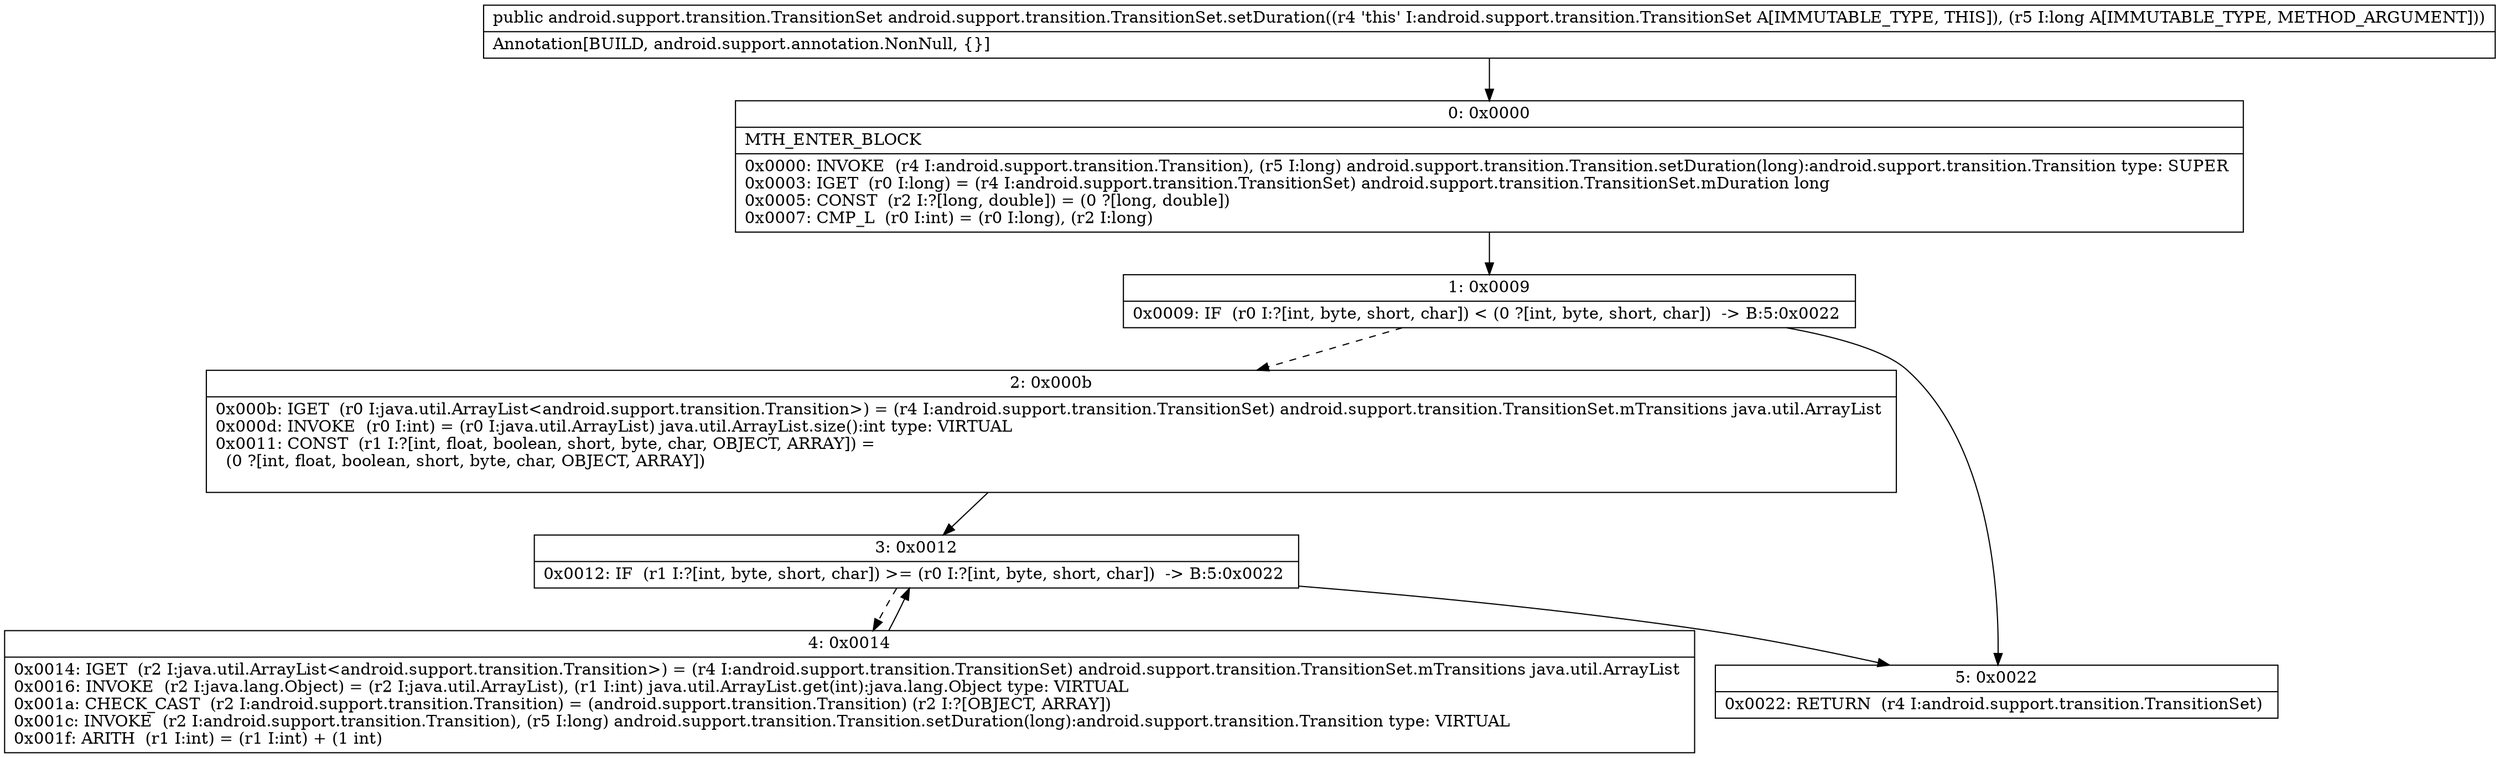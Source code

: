 digraph "CFG forandroid.support.transition.TransitionSet.setDuration(J)Landroid\/support\/transition\/TransitionSet;" {
Node_0 [shape=record,label="{0\:\ 0x0000|MTH_ENTER_BLOCK\l|0x0000: INVOKE  (r4 I:android.support.transition.Transition), (r5 I:long) android.support.transition.Transition.setDuration(long):android.support.transition.Transition type: SUPER \l0x0003: IGET  (r0 I:long) = (r4 I:android.support.transition.TransitionSet) android.support.transition.TransitionSet.mDuration long \l0x0005: CONST  (r2 I:?[long, double]) = (0 ?[long, double]) \l0x0007: CMP_L  (r0 I:int) = (r0 I:long), (r2 I:long) \l}"];
Node_1 [shape=record,label="{1\:\ 0x0009|0x0009: IF  (r0 I:?[int, byte, short, char]) \< (0 ?[int, byte, short, char])  \-\> B:5:0x0022 \l}"];
Node_2 [shape=record,label="{2\:\ 0x000b|0x000b: IGET  (r0 I:java.util.ArrayList\<android.support.transition.Transition\>) = (r4 I:android.support.transition.TransitionSet) android.support.transition.TransitionSet.mTransitions java.util.ArrayList \l0x000d: INVOKE  (r0 I:int) = (r0 I:java.util.ArrayList) java.util.ArrayList.size():int type: VIRTUAL \l0x0011: CONST  (r1 I:?[int, float, boolean, short, byte, char, OBJECT, ARRAY]) = \l  (0 ?[int, float, boolean, short, byte, char, OBJECT, ARRAY])\l \l}"];
Node_3 [shape=record,label="{3\:\ 0x0012|0x0012: IF  (r1 I:?[int, byte, short, char]) \>= (r0 I:?[int, byte, short, char])  \-\> B:5:0x0022 \l}"];
Node_4 [shape=record,label="{4\:\ 0x0014|0x0014: IGET  (r2 I:java.util.ArrayList\<android.support.transition.Transition\>) = (r4 I:android.support.transition.TransitionSet) android.support.transition.TransitionSet.mTransitions java.util.ArrayList \l0x0016: INVOKE  (r2 I:java.lang.Object) = (r2 I:java.util.ArrayList), (r1 I:int) java.util.ArrayList.get(int):java.lang.Object type: VIRTUAL \l0x001a: CHECK_CAST  (r2 I:android.support.transition.Transition) = (android.support.transition.Transition) (r2 I:?[OBJECT, ARRAY]) \l0x001c: INVOKE  (r2 I:android.support.transition.Transition), (r5 I:long) android.support.transition.Transition.setDuration(long):android.support.transition.Transition type: VIRTUAL \l0x001f: ARITH  (r1 I:int) = (r1 I:int) + (1 int) \l}"];
Node_5 [shape=record,label="{5\:\ 0x0022|0x0022: RETURN  (r4 I:android.support.transition.TransitionSet) \l}"];
MethodNode[shape=record,label="{public android.support.transition.TransitionSet android.support.transition.TransitionSet.setDuration((r4 'this' I:android.support.transition.TransitionSet A[IMMUTABLE_TYPE, THIS]), (r5 I:long A[IMMUTABLE_TYPE, METHOD_ARGUMENT]))  | Annotation[BUILD, android.support.annotation.NonNull, \{\}]\l}"];
MethodNode -> Node_0;
Node_0 -> Node_1;
Node_1 -> Node_2[style=dashed];
Node_1 -> Node_5;
Node_2 -> Node_3;
Node_3 -> Node_4[style=dashed];
Node_3 -> Node_5;
Node_4 -> Node_3;
}

